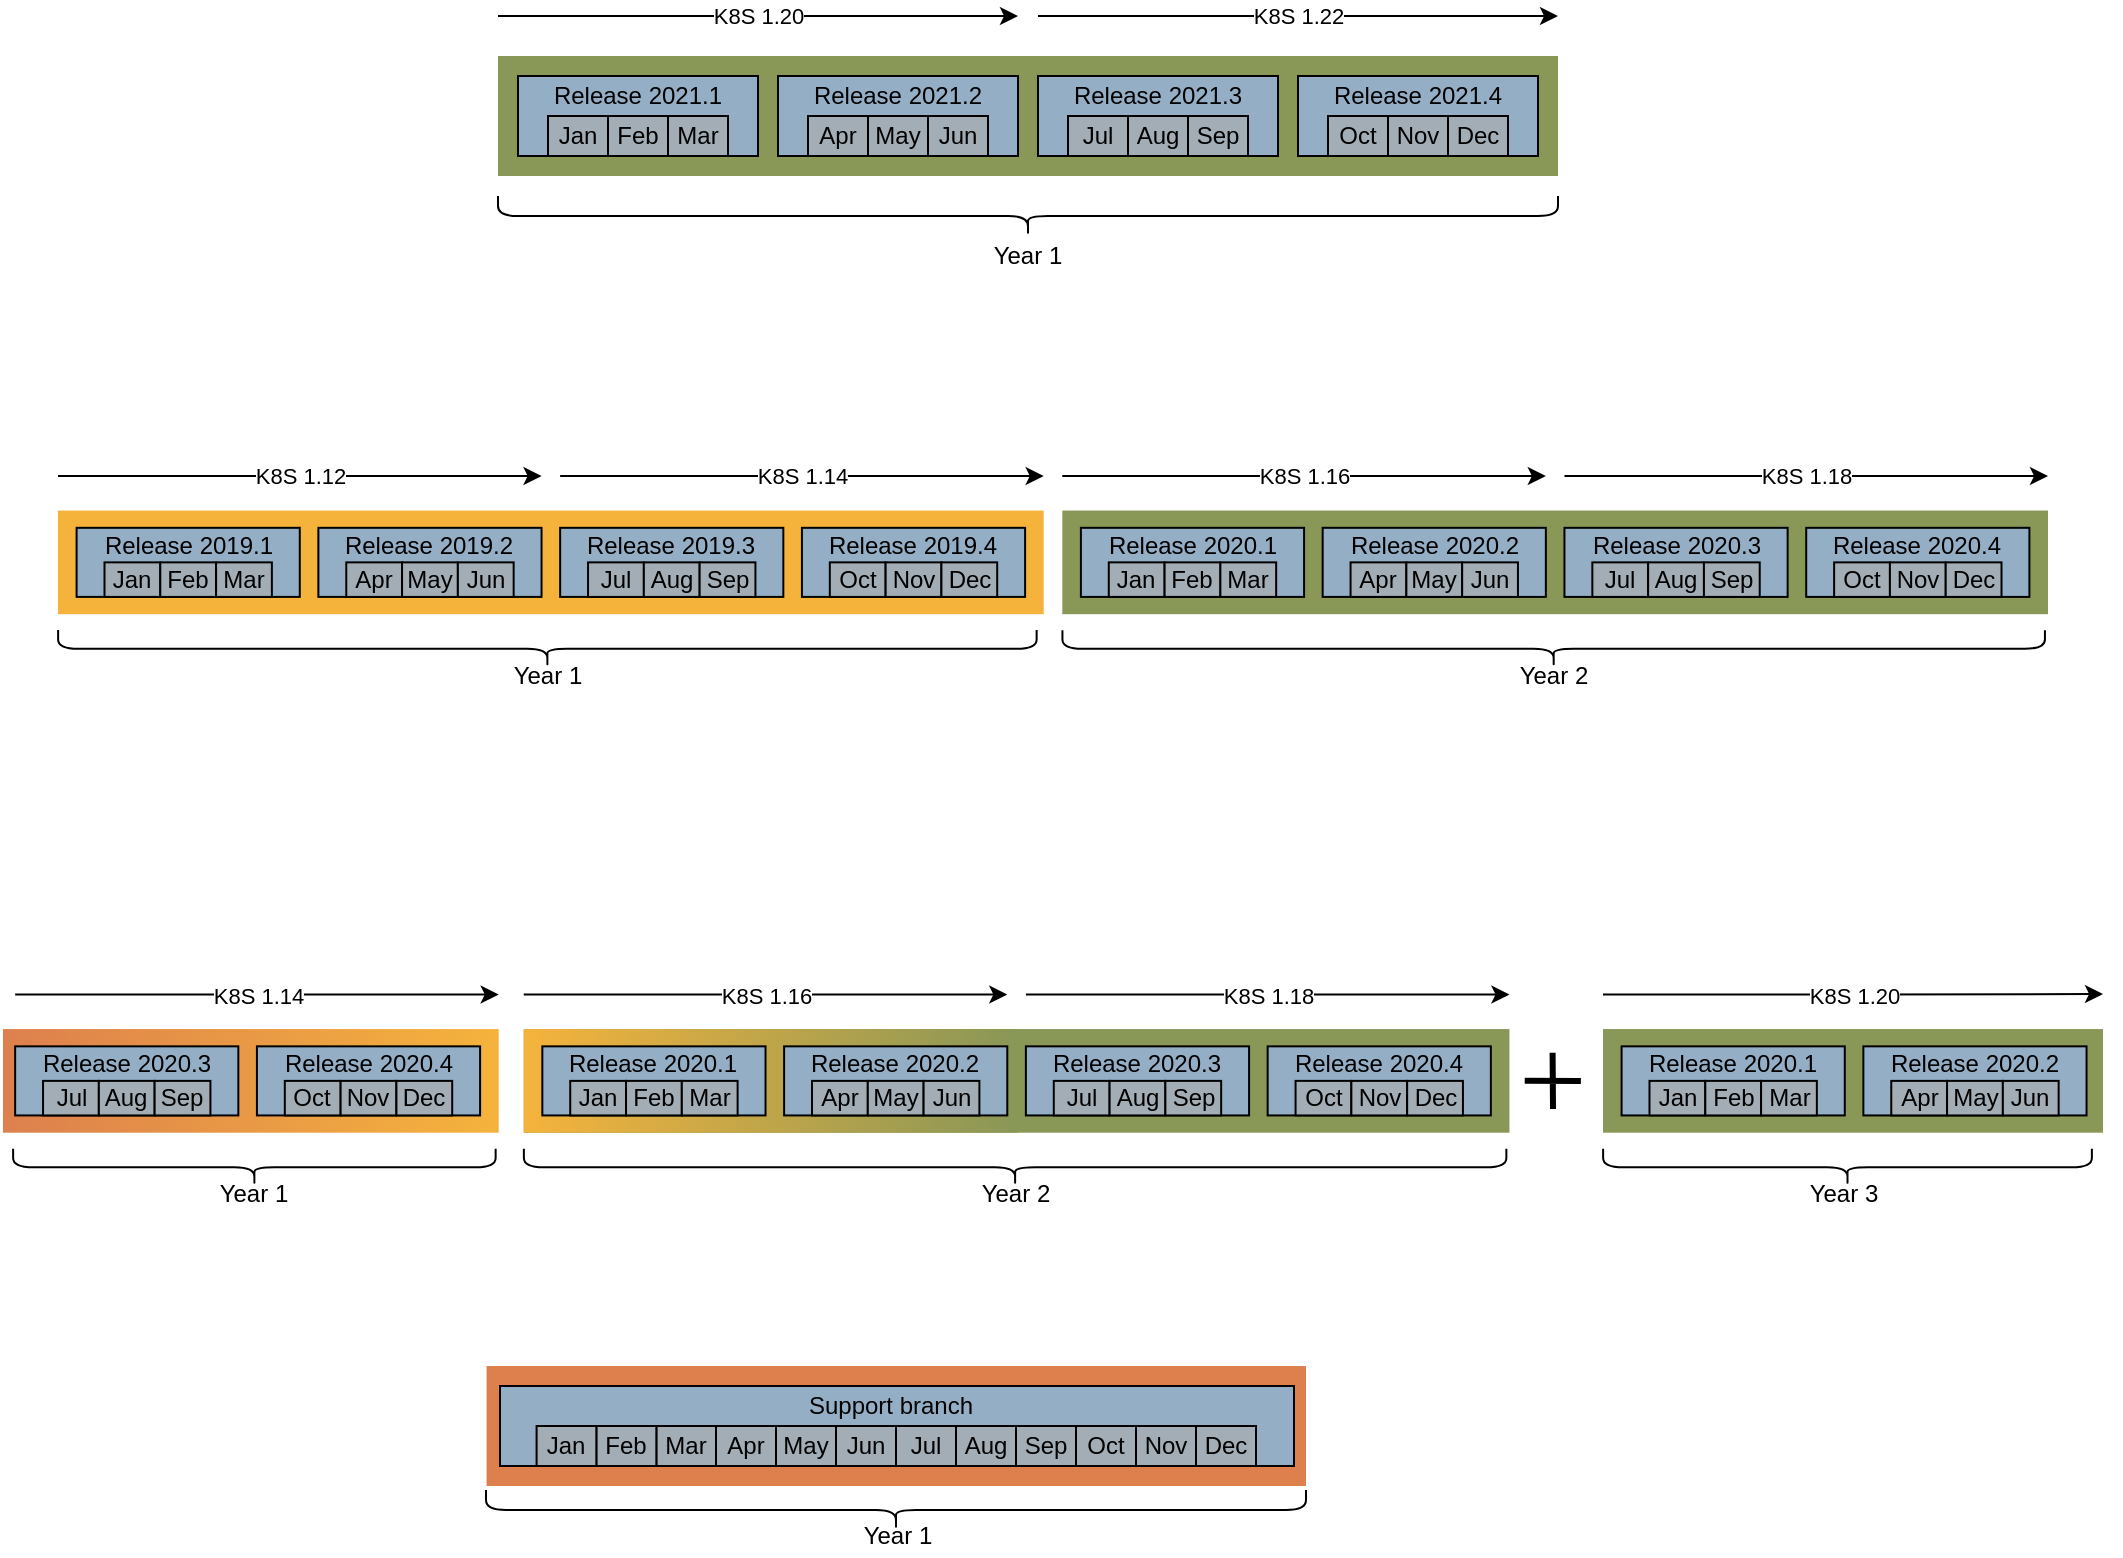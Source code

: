 <mxfile version="14.7.0" type="github">
  <diagram id="WQHdSDZib3gcWUiRdW0p" name="Page-1">
    <mxGraphModel dx="1381" dy="374" grid="0" gridSize="10" guides="0" tooltips="1" connect="0" arrows="0" fold="1" page="0" pageScale="1" pageWidth="850" pageHeight="1100" math="0" shadow="0">
      <root>
        <mxCell id="0" />
        <mxCell id="1" parent="0" />
        <mxCell id="mJUfbH7Lrrvv5M62oKp3-196" value="" style="rounded=0;whiteSpace=wrap;html=1;strokeColor=none;fillColor=#DD804E;" vertex="1" parent="1">
          <mxGeometry x="64.29" y="1005" width="409.71" height="60" as="geometry" />
        </mxCell>
        <mxCell id="mJUfbH7Lrrvv5M62oKp3-224" value="" style="rounded=0;whiteSpace=wrap;html=1;align=left;horizontal=0;fillColor=#94AFC5;" vertex="1" parent="1">
          <mxGeometry x="71" y="1015" width="397" height="40" as="geometry" />
        </mxCell>
        <mxCell id="mJUfbH7Lrrvv5M62oKp3-2" value="" style="rounded=0;whiteSpace=wrap;html=1;strokeColor=none;fillColor=#899757;" vertex="1" parent="1">
          <mxGeometry x="70" y="350" width="530" height="60" as="geometry" />
        </mxCell>
        <mxCell id="mJUfbH7Lrrvv5M62oKp3-1" value="" style="rounded=0;whiteSpace=wrap;html=1;align=left;horizontal=0;fillColor=#94AFC5;" vertex="1" parent="1">
          <mxGeometry x="80" y="360" width="120" height="40" as="geometry" />
        </mxCell>
        <mxCell id="mJUfbH7Lrrvv5M62oKp3-3" value="" style="rounded=0;whiteSpace=wrap;html=1;fillColor=#94AFC5;" vertex="1" parent="1">
          <mxGeometry x="210" y="360" width="120" height="40" as="geometry" />
        </mxCell>
        <mxCell id="mJUfbH7Lrrvv5M62oKp3-4" value="" style="rounded=0;whiteSpace=wrap;html=1;fillColor=#94AFC5;" vertex="1" parent="1">
          <mxGeometry x="340" y="360" width="120" height="40" as="geometry" />
        </mxCell>
        <mxCell id="mJUfbH7Lrrvv5M62oKp3-5" value="" style="rounded=0;whiteSpace=wrap;html=1;fillColor=#94AFC5;" vertex="1" parent="1">
          <mxGeometry x="470" y="360" width="120" height="40" as="geometry" />
        </mxCell>
        <mxCell id="mJUfbH7Lrrvv5M62oKp3-6" value="Jan&lt;span style=&quot;color: rgba(0 , 0 , 0 , 0) ; font-family: monospace ; font-size: 0px&quot;&gt;%3CmxGraphModel%3E%3Croot%3E%3CmxCell%20id%3D%220%22%2F%3E%3CmxCell%20id%3D%221%22%20parent%3D%220%22%2F%3E%3CmxCell%20id%3D%222%22%20value%3D%22%22%20style%3D%22rounded%3D0%3BwhiteSpace%3Dwrap%3Bhtml%3D1%3B%22%20vertex%3D%221%22%20parent%3D%221%22%3E%3CmxGeometry%20x%3D%22340%22%20y%3D%22360%22%20width%3D%22120%22%20height%3D%2240%22%20as%3D%22geometry%22%2F%3E%3C%2FmxCell%3E%3C%2Froot%3E%3C%2FmxGraphModel%3E&lt;/span&gt;" style="rounded=0;whiteSpace=wrap;html=1;fillColor=#A3ADB5;" vertex="1" parent="1">
          <mxGeometry x="95" y="380" width="30" height="20" as="geometry" />
        </mxCell>
        <mxCell id="mJUfbH7Lrrvv5M62oKp3-7" value="Feb" style="rounded=0;whiteSpace=wrap;html=1;fillColor=#A3ADB5;" vertex="1" parent="1">
          <mxGeometry x="125" y="380" width="30" height="20" as="geometry" />
        </mxCell>
        <mxCell id="mJUfbH7Lrrvv5M62oKp3-8" value="Mar" style="rounded=0;whiteSpace=wrap;html=1;fillColor=#A3ADB5;" vertex="1" parent="1">
          <mxGeometry x="155" y="380" width="30" height="20" as="geometry" />
        </mxCell>
        <mxCell id="mJUfbH7Lrrvv5M62oKp3-9" value="Apr" style="rounded=0;whiteSpace=wrap;html=1;fillColor=#A3ADB5;" vertex="1" parent="1">
          <mxGeometry x="225" y="380" width="30" height="20" as="geometry" />
        </mxCell>
        <mxCell id="mJUfbH7Lrrvv5M62oKp3-10" value="May" style="rounded=0;whiteSpace=wrap;html=1;fillColor=#A3ADB5;" vertex="1" parent="1">
          <mxGeometry x="255" y="380" width="30" height="20" as="geometry" />
        </mxCell>
        <mxCell id="mJUfbH7Lrrvv5M62oKp3-11" value="Jun" style="rounded=0;whiteSpace=wrap;html=1;fillColor=#A3ADB5;" vertex="1" parent="1">
          <mxGeometry x="285" y="380" width="30" height="20" as="geometry" />
        </mxCell>
        <mxCell id="mJUfbH7Lrrvv5M62oKp3-12" value="Jul" style="rounded=0;whiteSpace=wrap;html=1;fillColor=#A3ADB5;" vertex="1" parent="1">
          <mxGeometry x="355" y="380" width="30" height="20" as="geometry" />
        </mxCell>
        <mxCell id="mJUfbH7Lrrvv5M62oKp3-13" value="Aug" style="rounded=0;whiteSpace=wrap;html=1;fillColor=#A3ADB5;" vertex="1" parent="1">
          <mxGeometry x="385" y="380" width="30" height="20" as="geometry" />
        </mxCell>
        <mxCell id="mJUfbH7Lrrvv5M62oKp3-14" value="Sep" style="rounded=0;whiteSpace=wrap;html=1;fillColor=#A3ADB5;" vertex="1" parent="1">
          <mxGeometry x="415" y="380" width="30" height="20" as="geometry" />
        </mxCell>
        <mxCell id="mJUfbH7Lrrvv5M62oKp3-15" value="Oct" style="rounded=0;whiteSpace=wrap;html=1;fillColor=#A3ADB5;" vertex="1" parent="1">
          <mxGeometry x="485" y="380" width="30" height="20" as="geometry" />
        </mxCell>
        <mxCell id="mJUfbH7Lrrvv5M62oKp3-16" value="Nov" style="rounded=0;whiteSpace=wrap;html=1;fillColor=#A3ADB5;" vertex="1" parent="1">
          <mxGeometry x="515" y="380" width="30" height="20" as="geometry" />
        </mxCell>
        <mxCell id="mJUfbH7Lrrvv5M62oKp3-17" value="Dec" style="rounded=0;whiteSpace=wrap;html=1;fillColor=#A3ADB5;" vertex="1" parent="1">
          <mxGeometry x="545" y="380" width="30" height="20" as="geometry" />
        </mxCell>
        <mxCell id="mJUfbH7Lrrvv5M62oKp3-18" value="Release 2021.1" style="text;html=1;strokeColor=none;fillColor=none;align=center;verticalAlign=middle;whiteSpace=wrap;rounded=0;" vertex="1" parent="1">
          <mxGeometry x="90" y="360" width="100" height="20" as="geometry" />
        </mxCell>
        <mxCell id="mJUfbH7Lrrvv5M62oKp3-19" value="Release 2021.2" style="text;html=1;strokeColor=none;fillColor=none;align=center;verticalAlign=middle;whiteSpace=wrap;rounded=0;" vertex="1" parent="1">
          <mxGeometry x="220" y="360" width="100" height="20" as="geometry" />
        </mxCell>
        <mxCell id="mJUfbH7Lrrvv5M62oKp3-20" value="Release 2021.3" style="text;html=1;strokeColor=none;fillColor=none;align=center;verticalAlign=middle;whiteSpace=wrap;rounded=0;" vertex="1" parent="1">
          <mxGeometry x="350" y="360" width="100" height="20" as="geometry" />
        </mxCell>
        <mxCell id="mJUfbH7Lrrvv5M62oKp3-21" value="Release 2021.4" style="text;html=1;strokeColor=none;fillColor=none;align=center;verticalAlign=middle;whiteSpace=wrap;rounded=0;" vertex="1" parent="1">
          <mxGeometry x="480" y="360" width="100" height="20" as="geometry" />
        </mxCell>
        <mxCell id="mJUfbH7Lrrvv5M62oKp3-22" value="" style="endArrow=classic;html=1;" edge="1" parent="1">
          <mxGeometry relative="1" as="geometry">
            <mxPoint x="70" y="330" as="sourcePoint" />
            <mxPoint x="330" y="330" as="targetPoint" />
            <Array as="points">
              <mxPoint x="200" y="330" />
            </Array>
          </mxGeometry>
        </mxCell>
        <mxCell id="mJUfbH7Lrrvv5M62oKp3-23" value="K8S 1.20" style="edgeLabel;resizable=0;html=1;align=center;verticalAlign=middle;" connectable="0" vertex="1" parent="mJUfbH7Lrrvv5M62oKp3-22">
          <mxGeometry relative="1" as="geometry" />
        </mxCell>
        <mxCell id="mJUfbH7Lrrvv5M62oKp3-24" value="" style="endArrow=classic;html=1;" edge="1" parent="1">
          <mxGeometry relative="1" as="geometry">
            <mxPoint x="340" y="330" as="sourcePoint" />
            <mxPoint x="600" y="330" as="targetPoint" />
          </mxGeometry>
        </mxCell>
        <mxCell id="mJUfbH7Lrrvv5M62oKp3-25" value="K8S 1.22" style="edgeLabel;resizable=0;html=1;align=center;verticalAlign=middle;" connectable="0" vertex="1" parent="mJUfbH7Lrrvv5M62oKp3-24">
          <mxGeometry relative="1" as="geometry" />
        </mxCell>
        <mxCell id="mJUfbH7Lrrvv5M62oKp3-27" value="" style="shape=curlyBracket;whiteSpace=wrap;html=1;rounded=1;rotation=-90;" vertex="1" parent="1">
          <mxGeometry x="325" y="165" width="20" height="530" as="geometry" />
        </mxCell>
        <mxCell id="mJUfbH7Lrrvv5M62oKp3-28" value="Year 1" style="text;html=1;strokeColor=none;fillColor=none;align=center;verticalAlign=middle;whiteSpace=wrap;rounded=0;" vertex="1" parent="1">
          <mxGeometry x="315" y="440" width="40" height="20" as="geometry" />
        </mxCell>
        <mxCell id="mJUfbH7Lrrvv5M62oKp3-138" value="" style="rounded=0;whiteSpace=wrap;html=1;fillColor=#899757;strokeColor=none;" vertex="1" parent="1">
          <mxGeometry x="622.5" y="836.53" width="250" height="51.82" as="geometry" />
        </mxCell>
        <mxCell id="mJUfbH7Lrrvv5M62oKp3-139" value="" style="rounded=0;whiteSpace=wrap;html=1;align=left;horizontal=0;fillColor=#94AFC5;" vertex="1" parent="1">
          <mxGeometry x="631.799" y="845.169" width="111.589" height="34.545" as="geometry" />
        </mxCell>
        <mxCell id="mJUfbH7Lrrvv5M62oKp3-140" value="" style="rounded=0;whiteSpace=wrap;html=1;fillColor=#94AFC5;" vertex="1" parent="1">
          <mxGeometry x="752.686" y="845.169" width="111.589" height="34.545" as="geometry" />
        </mxCell>
        <mxCell id="mJUfbH7Lrrvv5M62oKp3-143" value="Jan&lt;span style=&quot;color: rgba(0 , 0 , 0 , 0) ; font-family: monospace ; font-size: 0px&quot;&gt;%3CmxGraphModel%3E%3Croot%3E%3CmxCell%20id%3D%220%22%2F%3E%3CmxCell%20id%3D%221%22%20parent%3D%220%22%2F%3E%3CmxCell%20id%3D%222%22%20value%3D%22%22%20style%3D%22rounded%3D0%3BwhiteSpace%3Dwrap%3Bhtml%3D1%3B%22%20vertex%3D%221%22%20parent%3D%221%22%3E%3CmxGeometry%20x%3D%22340%22%20y%3D%22360%22%20width%3D%22120%22%20height%3D%2240%22%20as%3D%22geometry%22%2F%3E%3C%2FmxCell%3E%3C%2Froot%3E%3C%2FmxGraphModel%3E&lt;/span&gt;" style="rounded=0;whiteSpace=wrap;html=1;fillColor=#A3ADB5;" vertex="1" parent="1">
          <mxGeometry x="645.747" y="862.442" width="27.897" height="17.273" as="geometry" />
        </mxCell>
        <mxCell id="mJUfbH7Lrrvv5M62oKp3-144" value="Feb" style="rounded=0;whiteSpace=wrap;html=1;fillColor=#A3ADB5;" vertex="1" parent="1">
          <mxGeometry x="673.644" y="862.442" width="27.897" height="17.273" as="geometry" />
        </mxCell>
        <mxCell id="mJUfbH7Lrrvv5M62oKp3-145" value="Mar" style="rounded=0;whiteSpace=wrap;html=1;fillColor=#A3ADB5;" vertex="1" parent="1">
          <mxGeometry x="701.542" y="862.442" width="27.897" height="17.273" as="geometry" />
        </mxCell>
        <mxCell id="mJUfbH7Lrrvv5M62oKp3-146" value="Apr" style="rounded=0;whiteSpace=wrap;html=1;fillColor=#A3ADB5;" vertex="1" parent="1">
          <mxGeometry x="766.635" y="862.442" width="27.897" height="17.273" as="geometry" />
        </mxCell>
        <mxCell id="mJUfbH7Lrrvv5M62oKp3-147" value="May" style="rounded=0;whiteSpace=wrap;html=1;fillColor=#A3ADB5;" vertex="1" parent="1">
          <mxGeometry x="794.532" y="862.442" width="27.897" height="17.273" as="geometry" />
        </mxCell>
        <mxCell id="mJUfbH7Lrrvv5M62oKp3-148" value="Jun" style="rounded=0;whiteSpace=wrap;html=1;fillColor=#A3ADB5;" vertex="1" parent="1">
          <mxGeometry x="822.429" y="862.442" width="27.897" height="17.273" as="geometry" />
        </mxCell>
        <mxCell id="mJUfbH7Lrrvv5M62oKp3-155" value="Release 2020.1" style="text;html=1;strokeColor=none;fillColor=none;align=center;verticalAlign=middle;whiteSpace=wrap;rounded=0;" vertex="1" parent="1">
          <mxGeometry x="641.098" y="845.169" width="92.991" height="17.273" as="geometry" />
        </mxCell>
        <mxCell id="mJUfbH7Lrrvv5M62oKp3-156" value="Release 2020.2" style="text;html=1;strokeColor=none;fillColor=none;align=center;verticalAlign=middle;whiteSpace=wrap;rounded=0;" vertex="1" parent="1">
          <mxGeometry x="761.986" y="845.169" width="92.991" height="17.273" as="geometry" />
        </mxCell>
        <mxCell id="mJUfbH7Lrrvv5M62oKp3-159" value="" style="endArrow=classic;html=1;" edge="1" parent="1">
          <mxGeometry relative="1" as="geometry">
            <mxPoint x="622.5" y="819.26" as="sourcePoint" />
            <mxPoint x="872.5" y="819" as="targetPoint" />
            <Array as="points">
              <mxPoint x="743.387" y="819.26" />
            </Array>
          </mxGeometry>
        </mxCell>
        <mxCell id="mJUfbH7Lrrvv5M62oKp3-160" value="K8S 1.20" style="edgeLabel;resizable=0;html=1;align=center;verticalAlign=middle;" connectable="0" vertex="1" parent="mJUfbH7Lrrvv5M62oKp3-159">
          <mxGeometry relative="1" as="geometry" />
        </mxCell>
        <mxCell id="mJUfbH7Lrrvv5M62oKp3-163" value="" style="shape=curlyBracket;whiteSpace=wrap;html=1;rounded=1;rotation=-90;" vertex="1" parent="1">
          <mxGeometry x="735.45" y="783.43" width="18.6" height="244.38" as="geometry" />
        </mxCell>
        <mxCell id="mJUfbH7Lrrvv5M62oKp3-195" value="" style="shape=umlDestroy;whiteSpace=wrap;html=1;strokeWidth=3;rounded=0;shadow=0;glass=0;sketch=0;fillColor=#DD804E;gradientColor=#F5B33C;rotation=45;" vertex="1" parent="1">
          <mxGeometry x="587.4" y="852.59" width="20" height="19.71" as="geometry" />
        </mxCell>
        <mxCell id="mJUfbH7Lrrvv5M62oKp3-111" value="" style="rounded=0;whiteSpace=wrap;html=1;fillColor=#899757;strokeColor=none;" vertex="1" parent="1">
          <mxGeometry x="82.87" y="836.533" width="492.85" height="51.818" as="geometry" />
        </mxCell>
        <mxCell id="mJUfbH7Lrrvv5M62oKp3-193" value="" style="rounded=0;whiteSpace=wrap;html=1;gradientDirection=west;glass=0;shadow=0;sketch=0;imageAspect=1;gradientColor=#F5B33C;fillColor=#899757;strokeColor=none;" vertex="1" parent="1">
          <mxGeometry x="82.87" y="836.53" width="247" height="51.818" as="geometry" />
        </mxCell>
        <mxCell id="mJUfbH7Lrrvv5M62oKp3-56" value="" style="rounded=0;whiteSpace=wrap;html=1;fillColor=#F5B33C;strokeColor=none;" vertex="1" parent="1">
          <mxGeometry x="-150" y="577.273" width="492.85" height="51.818" as="geometry" />
        </mxCell>
        <mxCell id="mJUfbH7Lrrvv5M62oKp3-57" value="" style="rounded=0;whiteSpace=wrap;html=1;align=left;horizontal=0;fillColor=#94AFC5;" vertex="1" parent="1">
          <mxGeometry x="-140.701" y="585.909" width="111.589" height="34.545" as="geometry" />
        </mxCell>
        <mxCell id="mJUfbH7Lrrvv5M62oKp3-58" value="" style="rounded=0;whiteSpace=wrap;html=1;fillColor=#94AFC5;" vertex="1" parent="1">
          <mxGeometry x="-19.813" y="585.909" width="111.589" height="34.545" as="geometry" />
        </mxCell>
        <mxCell id="mJUfbH7Lrrvv5M62oKp3-59" value="" style="rounded=0;whiteSpace=wrap;html=1;fillColor=#94AFC5;" vertex="1" parent="1">
          <mxGeometry x="101.075" y="585.909" width="111.589" height="34.545" as="geometry" />
        </mxCell>
        <mxCell id="mJUfbH7Lrrvv5M62oKp3-60" value="" style="rounded=0;whiteSpace=wrap;html=1;fillColor=#94AFC5;" vertex="1" parent="1">
          <mxGeometry x="221.963" y="585.909" width="111.589" height="34.545" as="geometry" />
        </mxCell>
        <mxCell id="mJUfbH7Lrrvv5M62oKp3-61" value="Jan&lt;span style=&quot;color: rgba(0 , 0 , 0 , 0) ; font-family: monospace ; font-size: 0px&quot;&gt;%3CmxGraphModel%3E%3Croot%3E%3CmxCell%20id%3D%220%22%2F%3E%3CmxCell%20id%3D%221%22%20parent%3D%220%22%2F%3E%3CmxCell%20id%3D%222%22%20value%3D%22%22%20style%3D%22rounded%3D0%3BwhiteSpace%3Dwrap%3Bhtml%3D1%3B%22%20vertex%3D%221%22%20parent%3D%221%22%3E%3CmxGeometry%20x%3D%22340%22%20y%3D%22360%22%20width%3D%22120%22%20height%3D%2240%22%20as%3D%22geometry%22%2F%3E%3C%2FmxCell%3E%3C%2Froot%3E%3C%2FmxGraphModel%3E&lt;/span&gt;" style="rounded=0;whiteSpace=wrap;html=1;fillColor=#A3ADB5;" vertex="1" parent="1">
          <mxGeometry x="-126.752" y="603.182" width="27.897" height="17.273" as="geometry" />
        </mxCell>
        <mxCell id="mJUfbH7Lrrvv5M62oKp3-62" value="Feb" style="rounded=0;whiteSpace=wrap;html=1;fillColor=#A3ADB5;" vertex="1" parent="1">
          <mxGeometry x="-98.855" y="603.182" width="27.897" height="17.273" as="geometry" />
        </mxCell>
        <mxCell id="mJUfbH7Lrrvv5M62oKp3-63" value="Mar" style="rounded=0;whiteSpace=wrap;html=1;fillColor=#A3ADB5;" vertex="1" parent="1">
          <mxGeometry x="-70.958" y="603.182" width="27.897" height="17.273" as="geometry" />
        </mxCell>
        <mxCell id="mJUfbH7Lrrvv5M62oKp3-64" value="Apr" style="rounded=0;whiteSpace=wrap;html=1;fillColor=#A3ADB5;" vertex="1" parent="1">
          <mxGeometry x="-5.864" y="603.182" width="27.897" height="17.273" as="geometry" />
        </mxCell>
        <mxCell id="mJUfbH7Lrrvv5M62oKp3-65" value="May" style="rounded=0;whiteSpace=wrap;html=1;fillColor=#A3ADB5;" vertex="1" parent="1">
          <mxGeometry x="22.033" y="603.182" width="27.897" height="17.273" as="geometry" />
        </mxCell>
        <mxCell id="mJUfbH7Lrrvv5M62oKp3-66" value="Jun" style="rounded=0;whiteSpace=wrap;html=1;fillColor=#A3ADB5;" vertex="1" parent="1">
          <mxGeometry x="49.93" y="603.182" width="27.897" height="17.273" as="geometry" />
        </mxCell>
        <mxCell id="mJUfbH7Lrrvv5M62oKp3-67" value="Jul" style="rounded=0;whiteSpace=wrap;html=1;fillColor=#A3ADB5;" vertex="1" parent="1">
          <mxGeometry x="115.023" y="603.182" width="27.897" height="17.273" as="geometry" />
        </mxCell>
        <mxCell id="mJUfbH7Lrrvv5M62oKp3-68" value="Aug" style="rounded=0;whiteSpace=wrap;html=1;fillColor=#A3ADB5;" vertex="1" parent="1">
          <mxGeometry x="142.921" y="603.182" width="27.897" height="17.273" as="geometry" />
        </mxCell>
        <mxCell id="mJUfbH7Lrrvv5M62oKp3-69" value="Sep" style="rounded=0;whiteSpace=wrap;html=1;fillColor=#A3ADB5;" vertex="1" parent="1">
          <mxGeometry x="170.818" y="603.182" width="27.897" height="17.273" as="geometry" />
        </mxCell>
        <mxCell id="mJUfbH7Lrrvv5M62oKp3-70" value="Oct" style="rounded=0;whiteSpace=wrap;html=1;fillColor=#A3ADB5;" vertex="1" parent="1">
          <mxGeometry x="235.911" y="603.182" width="27.897" height="17.273" as="geometry" />
        </mxCell>
        <mxCell id="mJUfbH7Lrrvv5M62oKp3-71" value="Nov" style="rounded=0;whiteSpace=wrap;html=1;fillColor=#A3ADB5;" vertex="1" parent="1">
          <mxGeometry x="263.808" y="603.182" width="27.897" height="17.273" as="geometry" />
        </mxCell>
        <mxCell id="mJUfbH7Lrrvv5M62oKp3-72" value="Dec" style="rounded=0;whiteSpace=wrap;html=1;fillColor=#A3ADB5;" vertex="1" parent="1">
          <mxGeometry x="291.706" y="603.182" width="27.897" height="17.273" as="geometry" />
        </mxCell>
        <mxCell id="mJUfbH7Lrrvv5M62oKp3-73" value="Release 2019.1" style="text;html=1;strokeColor=none;fillColor=none;align=center;verticalAlign=middle;whiteSpace=wrap;rounded=0;" vertex="1" parent="1">
          <mxGeometry x="-131.402" y="585.909" width="92.991" height="17.273" as="geometry" />
        </mxCell>
        <mxCell id="mJUfbH7Lrrvv5M62oKp3-74" value="Release 2019.2" style="text;html=1;strokeColor=none;fillColor=none;align=center;verticalAlign=middle;whiteSpace=wrap;rounded=0;" vertex="1" parent="1">
          <mxGeometry x="-10.514" y="585.909" width="92.991" height="17.273" as="geometry" />
        </mxCell>
        <mxCell id="mJUfbH7Lrrvv5M62oKp3-75" value="Release 2019.3" style="text;html=1;strokeColor=none;fillColor=none;align=center;verticalAlign=middle;whiteSpace=wrap;rounded=0;" vertex="1" parent="1">
          <mxGeometry x="110.374" y="585.909" width="92.991" height="17.273" as="geometry" />
        </mxCell>
        <mxCell id="mJUfbH7Lrrvv5M62oKp3-76" value="Release 2019.4" style="text;html=1;strokeColor=none;fillColor=none;align=center;verticalAlign=middle;whiteSpace=wrap;rounded=0;" vertex="1" parent="1">
          <mxGeometry x="231.262" y="585.909" width="92.991" height="17.273" as="geometry" />
        </mxCell>
        <mxCell id="mJUfbH7Lrrvv5M62oKp3-77" value="" style="endArrow=classic;html=1;" edge="1" parent="1">
          <mxGeometry x="-150" y="560" as="geometry">
            <mxPoint x="-150" y="560" as="sourcePoint" />
            <mxPoint x="91.776" y="560" as="targetPoint" />
            <Array as="points">
              <mxPoint x="-29.112" y="560" />
            </Array>
          </mxGeometry>
        </mxCell>
        <mxCell id="mJUfbH7Lrrvv5M62oKp3-78" value="K8S 1.12" style="edgeLabel;resizable=0;html=1;align=center;verticalAlign=middle;" connectable="0" vertex="1" parent="mJUfbH7Lrrvv5M62oKp3-77">
          <mxGeometry relative="1" as="geometry" />
        </mxCell>
        <mxCell id="mJUfbH7Lrrvv5M62oKp3-79" value="" style="endArrow=classic;html=1;" edge="1" parent="1">
          <mxGeometry x="-150" y="560" as="geometry">
            <mxPoint x="101.075" y="560" as="sourcePoint" />
            <mxPoint x="342.85" y="560" as="targetPoint" />
          </mxGeometry>
        </mxCell>
        <mxCell id="mJUfbH7Lrrvv5M62oKp3-80" value="K8S 1.14" style="edgeLabel;resizable=0;html=1;align=center;verticalAlign=middle;" connectable="0" vertex="1" parent="mJUfbH7Lrrvv5M62oKp3-79">
          <mxGeometry relative="1" as="geometry" />
        </mxCell>
        <mxCell id="mJUfbH7Lrrvv5M62oKp3-81" value="" style="shape=curlyBracket;whiteSpace=wrap;html=1;rounded=1;rotation=-90;" vertex="1" parent="1">
          <mxGeometry x="85.39" y="401.73" width="18.6" height="489.26" as="geometry" />
        </mxCell>
        <mxCell id="mJUfbH7Lrrvv5M62oKp3-82" value="" style="rounded=0;whiteSpace=wrap;html=1;fillColor=#899757;strokeColor=none;" vertex="1" parent="1">
          <mxGeometry x="352.15" y="577.273" width="492.85" height="51.818" as="geometry" />
        </mxCell>
        <mxCell id="mJUfbH7Lrrvv5M62oKp3-83" value="" style="rounded=0;whiteSpace=wrap;html=1;align=left;horizontal=0;fillColor=#94AFC5;" vertex="1" parent="1">
          <mxGeometry x="361.449" y="585.909" width="111.589" height="34.545" as="geometry" />
        </mxCell>
        <mxCell id="mJUfbH7Lrrvv5M62oKp3-84" value="" style="rounded=0;whiteSpace=wrap;html=1;fillColor=#94AFC5;" vertex="1" parent="1">
          <mxGeometry x="482.336" y="585.909" width="111.589" height="34.545" as="geometry" />
        </mxCell>
        <mxCell id="mJUfbH7Lrrvv5M62oKp3-85" value="" style="rounded=0;whiteSpace=wrap;html=1;fillColor=#94AFC5;" vertex="1" parent="1">
          <mxGeometry x="603.224" y="585.909" width="111.589" height="34.545" as="geometry" />
        </mxCell>
        <mxCell id="mJUfbH7Lrrvv5M62oKp3-86" value="" style="rounded=0;whiteSpace=wrap;html=1;fillColor=#94AFC5;" vertex="1" parent="1">
          <mxGeometry x="724.112" y="585.909" width="111.589" height="34.545" as="geometry" />
        </mxCell>
        <mxCell id="mJUfbH7Lrrvv5M62oKp3-87" value="Jan&lt;span style=&quot;color: rgba(0 , 0 , 0 , 0) ; font-family: monospace ; font-size: 0px&quot;&gt;%3CmxGraphModel%3E%3Croot%3E%3CmxCell%20id%3D%220%22%2F%3E%3CmxCell%20id%3D%221%22%20parent%3D%220%22%2F%3E%3CmxCell%20id%3D%222%22%20value%3D%22%22%20style%3D%22rounded%3D0%3BwhiteSpace%3Dwrap%3Bhtml%3D1%3B%22%20vertex%3D%221%22%20parent%3D%221%22%3E%3CmxGeometry%20x%3D%22340%22%20y%3D%22360%22%20width%3D%22120%22%20height%3D%2240%22%20as%3D%22geometry%22%2F%3E%3C%2FmxCell%3E%3C%2Froot%3E%3C%2FmxGraphModel%3E&lt;/span&gt;" style="rounded=0;whiteSpace=wrap;html=1;fillColor=#A3ADB5;" vertex="1" parent="1">
          <mxGeometry x="375.397" y="603.182" width="27.897" height="17.273" as="geometry" />
        </mxCell>
        <mxCell id="mJUfbH7Lrrvv5M62oKp3-88" value="Feb" style="rounded=0;whiteSpace=wrap;html=1;fillColor=#A3ADB5;" vertex="1" parent="1">
          <mxGeometry x="403.294" y="603.182" width="27.897" height="17.273" as="geometry" />
        </mxCell>
        <mxCell id="mJUfbH7Lrrvv5M62oKp3-89" value="Mar" style="rounded=0;whiteSpace=wrap;html=1;fillColor=#A3ADB5;" vertex="1" parent="1">
          <mxGeometry x="431.192" y="603.182" width="27.897" height="17.273" as="geometry" />
        </mxCell>
        <mxCell id="mJUfbH7Lrrvv5M62oKp3-90" value="Apr" style="rounded=0;whiteSpace=wrap;html=1;fillColor=#A3ADB5;" vertex="1" parent="1">
          <mxGeometry x="496.285" y="603.182" width="27.897" height="17.273" as="geometry" />
        </mxCell>
        <mxCell id="mJUfbH7Lrrvv5M62oKp3-91" value="May" style="rounded=0;whiteSpace=wrap;html=1;fillColor=#A3ADB5;" vertex="1" parent="1">
          <mxGeometry x="524.182" y="603.182" width="27.897" height="17.273" as="geometry" />
        </mxCell>
        <mxCell id="mJUfbH7Lrrvv5M62oKp3-92" value="Jun" style="rounded=0;whiteSpace=wrap;html=1;fillColor=#A3ADB5;" vertex="1" parent="1">
          <mxGeometry x="552.079" y="603.182" width="27.897" height="17.273" as="geometry" />
        </mxCell>
        <mxCell id="mJUfbH7Lrrvv5M62oKp3-93" value="Jul" style="rounded=0;whiteSpace=wrap;html=1;fillColor=#A3ADB5;" vertex="1" parent="1">
          <mxGeometry x="617.173" y="603.182" width="27.897" height="17.273" as="geometry" />
        </mxCell>
        <mxCell id="mJUfbH7Lrrvv5M62oKp3-94" value="Aug" style="rounded=0;whiteSpace=wrap;html=1;fillColor=#A3ADB5;" vertex="1" parent="1">
          <mxGeometry x="645.07" y="603.182" width="27.897" height="17.273" as="geometry" />
        </mxCell>
        <mxCell id="mJUfbH7Lrrvv5M62oKp3-95" value="Sep" style="rounded=0;whiteSpace=wrap;html=1;fillColor=#A3ADB5;" vertex="1" parent="1">
          <mxGeometry x="672.967" y="603.182" width="27.897" height="17.273" as="geometry" />
        </mxCell>
        <mxCell id="mJUfbH7Lrrvv5M62oKp3-96" value="Oct" style="rounded=0;whiteSpace=wrap;html=1;fillColor=#A3ADB5;" vertex="1" parent="1">
          <mxGeometry x="738.061" y="603.182" width="27.897" height="17.273" as="geometry" />
        </mxCell>
        <mxCell id="mJUfbH7Lrrvv5M62oKp3-97" value="Nov" style="rounded=0;whiteSpace=wrap;html=1;fillColor=#A3ADB5;" vertex="1" parent="1">
          <mxGeometry x="765.958" y="603.182" width="27.897" height="17.273" as="geometry" />
        </mxCell>
        <mxCell id="mJUfbH7Lrrvv5M62oKp3-98" value="Dec" style="rounded=0;whiteSpace=wrap;html=1;fillColor=#A3ADB5;" vertex="1" parent="1">
          <mxGeometry x="793.855" y="603.182" width="27.897" height="17.273" as="geometry" />
        </mxCell>
        <mxCell id="mJUfbH7Lrrvv5M62oKp3-99" value="Release 2020.1" style="text;html=1;strokeColor=none;fillColor=none;align=center;verticalAlign=middle;whiteSpace=wrap;rounded=0;" vertex="1" parent="1">
          <mxGeometry x="370.748" y="585.909" width="92.991" height="17.273" as="geometry" />
        </mxCell>
        <mxCell id="mJUfbH7Lrrvv5M62oKp3-100" value="Release 2020.2" style="text;html=1;strokeColor=none;fillColor=none;align=center;verticalAlign=middle;whiteSpace=wrap;rounded=0;" vertex="1" parent="1">
          <mxGeometry x="491.636" y="585.909" width="92.991" height="17.273" as="geometry" />
        </mxCell>
        <mxCell id="mJUfbH7Lrrvv5M62oKp3-101" value="Release 2020.3" style="text;html=1;strokeColor=none;fillColor=none;align=center;verticalAlign=middle;whiteSpace=wrap;rounded=0;" vertex="1" parent="1">
          <mxGeometry x="612.523" y="585.909" width="92.991" height="17.273" as="geometry" />
        </mxCell>
        <mxCell id="mJUfbH7Lrrvv5M62oKp3-102" value="Release 2020.4" style="text;html=1;strokeColor=none;fillColor=none;align=center;verticalAlign=middle;whiteSpace=wrap;rounded=0;" vertex="1" parent="1">
          <mxGeometry x="733.411" y="585.909" width="92.991" height="17.273" as="geometry" />
        </mxCell>
        <mxCell id="mJUfbH7Lrrvv5M62oKp3-103" value="" style="endArrow=classic;html=1;" edge="1" parent="1">
          <mxGeometry x="-150" y="560" as="geometry">
            <mxPoint x="352.15" y="560" as="sourcePoint" />
            <mxPoint x="593.925" y="560" as="targetPoint" />
            <Array as="points">
              <mxPoint x="473.037" y="560" />
            </Array>
          </mxGeometry>
        </mxCell>
        <mxCell id="mJUfbH7Lrrvv5M62oKp3-104" value="K8S 1.16" style="edgeLabel;resizable=0;html=1;align=center;verticalAlign=middle;" connectable="0" vertex="1" parent="mJUfbH7Lrrvv5M62oKp3-103">
          <mxGeometry relative="1" as="geometry" />
        </mxCell>
        <mxCell id="mJUfbH7Lrrvv5M62oKp3-105" value="" style="endArrow=classic;html=1;" edge="1" parent="1">
          <mxGeometry x="-150" y="560" as="geometry">
            <mxPoint x="603.224" y="560" as="sourcePoint" />
            <mxPoint x="845" y="560" as="targetPoint" />
          </mxGeometry>
        </mxCell>
        <mxCell id="mJUfbH7Lrrvv5M62oKp3-106" value="K8S 1.18" style="edgeLabel;resizable=0;html=1;align=center;verticalAlign=middle;" connectable="0" vertex="1" parent="mJUfbH7Lrrvv5M62oKp3-105">
          <mxGeometry relative="1" as="geometry" />
        </mxCell>
        <mxCell id="mJUfbH7Lrrvv5M62oKp3-107" value="" style="shape=curlyBracket;whiteSpace=wrap;html=1;rounded=1;rotation=-90;" vertex="1" parent="1">
          <mxGeometry x="588.54" y="400.74" width="18.6" height="491.25" as="geometry" />
        </mxCell>
        <mxCell id="mJUfbH7Lrrvv5M62oKp3-110" value="Year 2" style="text;html=1;strokeColor=none;fillColor=none;align=center;verticalAlign=middle;whiteSpace=wrap;rounded=0;" vertex="1" parent="1">
          <mxGeometry x="577.84" y="650" width="40" height="20" as="geometry" />
        </mxCell>
        <mxCell id="mJUfbH7Lrrvv5M62oKp3-109" value="Year 1" style="text;html=1;strokeColor=none;fillColor=none;align=center;verticalAlign=middle;whiteSpace=wrap;rounded=0;" vertex="1" parent="1">
          <mxGeometry x="75.02" y="650" width="40" height="20" as="geometry" />
        </mxCell>
        <mxCell id="mJUfbH7Lrrvv5M62oKp3-112" value="" style="rounded=0;whiteSpace=wrap;html=1;align=left;horizontal=0;fillColor=#94AFC5;" vertex="1" parent="1">
          <mxGeometry x="92.169" y="845.169" width="111.589" height="34.545" as="geometry" />
        </mxCell>
        <mxCell id="mJUfbH7Lrrvv5M62oKp3-113" value="" style="rounded=0;whiteSpace=wrap;html=1;fillColor=#94AFC5;" vertex="1" parent="1">
          <mxGeometry x="213.056" y="845.169" width="111.589" height="34.545" as="geometry" />
        </mxCell>
        <mxCell id="mJUfbH7Lrrvv5M62oKp3-114" value="" style="rounded=0;whiteSpace=wrap;html=1;fillColor=#94AFC5;" vertex="1" parent="1">
          <mxGeometry x="333.944" y="845.169" width="111.589" height="34.545" as="geometry" />
        </mxCell>
        <mxCell id="mJUfbH7Lrrvv5M62oKp3-115" value="" style="rounded=0;whiteSpace=wrap;html=1;fillColor=#94AFC5;" vertex="1" parent="1">
          <mxGeometry x="454.832" y="845.169" width="111.589" height="34.545" as="geometry" />
        </mxCell>
        <mxCell id="mJUfbH7Lrrvv5M62oKp3-116" value="Jan&lt;span style=&quot;color: rgba(0 , 0 , 0 , 0) ; font-family: monospace ; font-size: 0px&quot;&gt;%3CmxGraphModel%3E%3Croot%3E%3CmxCell%20id%3D%220%22%2F%3E%3CmxCell%20id%3D%221%22%20parent%3D%220%22%2F%3E%3CmxCell%20id%3D%222%22%20value%3D%22%22%20style%3D%22rounded%3D0%3BwhiteSpace%3Dwrap%3Bhtml%3D1%3B%22%20vertex%3D%221%22%20parent%3D%221%22%3E%3CmxGeometry%20x%3D%22340%22%20y%3D%22360%22%20width%3D%22120%22%20height%3D%2240%22%20as%3D%22geometry%22%2F%3E%3C%2FmxCell%3E%3C%2Froot%3E%3C%2FmxGraphModel%3E&lt;/span&gt;" style="rounded=0;whiteSpace=wrap;html=1;fillColor=#A3ADB5;" vertex="1" parent="1">
          <mxGeometry x="106.117" y="862.442" width="27.897" height="17.273" as="geometry" />
        </mxCell>
        <mxCell id="mJUfbH7Lrrvv5M62oKp3-117" value="Feb" style="rounded=0;whiteSpace=wrap;html=1;fillColor=#A3ADB5;" vertex="1" parent="1">
          <mxGeometry x="134.014" y="862.442" width="27.897" height="17.273" as="geometry" />
        </mxCell>
        <mxCell id="mJUfbH7Lrrvv5M62oKp3-118" value="Mar" style="rounded=0;whiteSpace=wrap;html=1;fillColor=#A3ADB5;" vertex="1" parent="1">
          <mxGeometry x="161.912" y="862.442" width="27.897" height="17.273" as="geometry" />
        </mxCell>
        <mxCell id="mJUfbH7Lrrvv5M62oKp3-119" value="Apr" style="rounded=0;whiteSpace=wrap;html=1;fillColor=#A3ADB5;" vertex="1" parent="1">
          <mxGeometry x="227.005" y="862.442" width="27.897" height="17.273" as="geometry" />
        </mxCell>
        <mxCell id="mJUfbH7Lrrvv5M62oKp3-120" value="May" style="rounded=0;whiteSpace=wrap;html=1;fillColor=#A3ADB5;" vertex="1" parent="1">
          <mxGeometry x="254.902" y="862.442" width="27.897" height="17.273" as="geometry" />
        </mxCell>
        <mxCell id="mJUfbH7Lrrvv5M62oKp3-121" value="Jun" style="rounded=0;whiteSpace=wrap;html=1;fillColor=#A3ADB5;" vertex="1" parent="1">
          <mxGeometry x="282.799" y="862.442" width="27.897" height="17.273" as="geometry" />
        </mxCell>
        <mxCell id="mJUfbH7Lrrvv5M62oKp3-122" value="Jul" style="rounded=0;whiteSpace=wrap;html=1;fillColor=#A3ADB5;" vertex="1" parent="1">
          <mxGeometry x="347.893" y="862.442" width="27.897" height="17.273" as="geometry" />
        </mxCell>
        <mxCell id="mJUfbH7Lrrvv5M62oKp3-123" value="Aug" style="rounded=0;whiteSpace=wrap;html=1;fillColor=#A3ADB5;" vertex="1" parent="1">
          <mxGeometry x="375.79" y="862.442" width="27.897" height="17.273" as="geometry" />
        </mxCell>
        <mxCell id="mJUfbH7Lrrvv5M62oKp3-124" value="Sep" style="rounded=0;whiteSpace=wrap;html=1;fillColor=#A3ADB5;" vertex="1" parent="1">
          <mxGeometry x="403.687" y="862.442" width="27.897" height="17.273" as="geometry" />
        </mxCell>
        <mxCell id="mJUfbH7Lrrvv5M62oKp3-125" value="Oct" style="rounded=0;whiteSpace=wrap;html=1;fillColor=#A3ADB5;" vertex="1" parent="1">
          <mxGeometry x="468.781" y="862.442" width="27.897" height="17.273" as="geometry" />
        </mxCell>
        <mxCell id="mJUfbH7Lrrvv5M62oKp3-126" value="Nov" style="rounded=0;whiteSpace=wrap;html=1;fillColor=#A3ADB5;" vertex="1" parent="1">
          <mxGeometry x="496.678" y="862.442" width="27.897" height="17.273" as="geometry" />
        </mxCell>
        <mxCell id="mJUfbH7Lrrvv5M62oKp3-127" value="Dec" style="rounded=0;whiteSpace=wrap;html=1;fillColor=#A3ADB5;" vertex="1" parent="1">
          <mxGeometry x="524.575" y="862.442" width="27.897" height="17.273" as="geometry" />
        </mxCell>
        <mxCell id="mJUfbH7Lrrvv5M62oKp3-128" value="Release 2020.1" style="text;html=1;strokeColor=none;fillColor=none;align=center;verticalAlign=middle;whiteSpace=wrap;rounded=0;" vertex="1" parent="1">
          <mxGeometry x="101.468" y="845.169" width="92.991" height="17.273" as="geometry" />
        </mxCell>
        <mxCell id="mJUfbH7Lrrvv5M62oKp3-129" value="Release 2020.2" style="text;html=1;strokeColor=none;fillColor=none;align=center;verticalAlign=middle;whiteSpace=wrap;rounded=0;" vertex="1" parent="1">
          <mxGeometry x="222.356" y="845.169" width="92.991" height="17.273" as="geometry" />
        </mxCell>
        <mxCell id="mJUfbH7Lrrvv5M62oKp3-130" value="Release 2020.3" style="text;html=1;strokeColor=none;fillColor=none;align=center;verticalAlign=middle;whiteSpace=wrap;rounded=0;" vertex="1" parent="1">
          <mxGeometry x="343.243" y="845.169" width="92.991" height="17.273" as="geometry" />
        </mxCell>
        <mxCell id="mJUfbH7Lrrvv5M62oKp3-131" value="Release 2020.4" style="text;html=1;strokeColor=none;fillColor=none;align=center;verticalAlign=middle;whiteSpace=wrap;rounded=0;" vertex="1" parent="1">
          <mxGeometry x="464.131" y="845.169" width="92.991" height="17.273" as="geometry" />
        </mxCell>
        <mxCell id="mJUfbH7Lrrvv5M62oKp3-132" value="" style="endArrow=classic;html=1;" edge="1" parent="1">
          <mxGeometry x="-150" y="560" as="geometry">
            <mxPoint x="82.87" y="819.26" as="sourcePoint" />
            <mxPoint x="324.645" y="819.26" as="targetPoint" />
            <Array as="points">
              <mxPoint x="203.757" y="819.26" />
            </Array>
          </mxGeometry>
        </mxCell>
        <mxCell id="mJUfbH7Lrrvv5M62oKp3-133" value="K8S 1.16" style="edgeLabel;resizable=0;html=1;align=center;verticalAlign=middle;" connectable="0" vertex="1" parent="mJUfbH7Lrrvv5M62oKp3-132">
          <mxGeometry relative="1" as="geometry" />
        </mxCell>
        <mxCell id="mJUfbH7Lrrvv5M62oKp3-134" value="" style="endArrow=classic;html=1;" edge="1" parent="1">
          <mxGeometry x="-150" y="560" as="geometry">
            <mxPoint x="333.944" y="819.26" as="sourcePoint" />
            <mxPoint x="575.72" y="819.26" as="targetPoint" />
          </mxGeometry>
        </mxCell>
        <mxCell id="mJUfbH7Lrrvv5M62oKp3-135" value="K8S 1.18" style="edgeLabel;resizable=0;html=1;align=center;verticalAlign=middle;" connectable="0" vertex="1" parent="mJUfbH7Lrrvv5M62oKp3-134">
          <mxGeometry relative="1" as="geometry" />
        </mxCell>
        <mxCell id="mJUfbH7Lrrvv5M62oKp3-136" value="" style="shape=curlyBracket;whiteSpace=wrap;html=1;rounded=1;rotation=-90;" vertex="1" parent="1">
          <mxGeometry x="319.26" y="660" width="18.6" height="491.25" as="geometry" />
        </mxCell>
        <mxCell id="mJUfbH7Lrrvv5M62oKp3-137" value="Year 2" style="text;html=1;strokeColor=none;fillColor=none;align=center;verticalAlign=middle;whiteSpace=wrap;rounded=0;" vertex="1" parent="1">
          <mxGeometry x="308.56" y="909.26" width="40" height="20" as="geometry" />
        </mxCell>
        <mxCell id="mJUfbH7Lrrvv5M62oKp3-165" value="" style="rounded=0;whiteSpace=wrap;html=1;gradientDirection=east;fillColor=#DD804E;gradientColor=#F5B33C;strokeColor=none;" vertex="1" parent="1">
          <mxGeometry x="-177.5" y="836.53" width="247.85" height="51.82" as="geometry" />
        </mxCell>
        <mxCell id="mJUfbH7Lrrvv5M62oKp3-168" value="" style="rounded=0;whiteSpace=wrap;html=1;fillColor=#94AFC5;" vertex="1" parent="1">
          <mxGeometry x="-171.426" y="845.169" width="111.589" height="34.545" as="geometry" />
        </mxCell>
        <mxCell id="mJUfbH7Lrrvv5M62oKp3-169" value="" style="rounded=0;whiteSpace=wrap;html=1;fillColor=#94AFC5;" vertex="1" parent="1">
          <mxGeometry x="-50.538" y="845.169" width="111.589" height="34.545" as="geometry" />
        </mxCell>
        <mxCell id="mJUfbH7Lrrvv5M62oKp3-176" value="Jul" style="rounded=0;whiteSpace=wrap;html=1;fillColor=#A3ADB5;" vertex="1" parent="1">
          <mxGeometry x="-157.477" y="862.442" width="27.897" height="17.273" as="geometry" />
        </mxCell>
        <mxCell id="mJUfbH7Lrrvv5M62oKp3-177" value="Aug" style="rounded=0;whiteSpace=wrap;html=1;fillColor=#A3ADB5;" vertex="1" parent="1">
          <mxGeometry x="-129.58" y="862.442" width="27.897" height="17.273" as="geometry" />
        </mxCell>
        <mxCell id="mJUfbH7Lrrvv5M62oKp3-178" value="Sep" style="rounded=0;whiteSpace=wrap;html=1;fillColor=#A3ADB5;" vertex="1" parent="1">
          <mxGeometry x="-101.683" y="862.442" width="27.897" height="17.273" as="geometry" />
        </mxCell>
        <mxCell id="mJUfbH7Lrrvv5M62oKp3-179" value="Oct" style="rounded=0;whiteSpace=wrap;html=1;fillColor=#A3ADB5;" vertex="1" parent="1">
          <mxGeometry x="-36.589" y="862.442" width="27.897" height="17.273" as="geometry" />
        </mxCell>
        <mxCell id="mJUfbH7Lrrvv5M62oKp3-180" value="Nov" style="rounded=0;whiteSpace=wrap;html=1;fillColor=#A3ADB5;" vertex="1" parent="1">
          <mxGeometry x="-8.692" y="862.442" width="27.897" height="17.273" as="geometry" />
        </mxCell>
        <mxCell id="mJUfbH7Lrrvv5M62oKp3-181" value="Dec" style="rounded=0;whiteSpace=wrap;html=1;fillColor=#A3ADB5;" vertex="1" parent="1">
          <mxGeometry x="19.205" y="862.442" width="27.897" height="17.273" as="geometry" />
        </mxCell>
        <mxCell id="mJUfbH7Lrrvv5M62oKp3-184" value="Release 2020.3" style="text;html=1;strokeColor=none;fillColor=none;align=center;verticalAlign=middle;whiteSpace=wrap;rounded=0;" vertex="1" parent="1">
          <mxGeometry x="-162.127" y="845.169" width="92.991" height="17.273" as="geometry" />
        </mxCell>
        <mxCell id="mJUfbH7Lrrvv5M62oKp3-185" value="Release 2020.4" style="text;html=1;strokeColor=none;fillColor=none;align=center;verticalAlign=middle;whiteSpace=wrap;rounded=0;" vertex="1" parent="1">
          <mxGeometry x="-41.239" y="845.169" width="92.991" height="17.273" as="geometry" />
        </mxCell>
        <mxCell id="mJUfbH7Lrrvv5M62oKp3-188" value="" style="endArrow=classic;html=1;" edge="1" parent="1">
          <mxGeometry x="-150" y="560" as="geometry">
            <mxPoint x="-171.426" y="819.26" as="sourcePoint" />
            <mxPoint x="70.35" y="819.26" as="targetPoint" />
          </mxGeometry>
        </mxCell>
        <mxCell id="mJUfbH7Lrrvv5M62oKp3-189" value="K8S 1.14" style="edgeLabel;resizable=0;html=1;align=center;verticalAlign=middle;" connectable="0" vertex="1" parent="mJUfbH7Lrrvv5M62oKp3-188">
          <mxGeometry relative="1" as="geometry" />
        </mxCell>
        <mxCell id="mJUfbH7Lrrvv5M62oKp3-190" value="" style="shape=curlyBracket;whiteSpace=wrap;html=1;rounded=1;rotation=-90;" vertex="1" parent="1">
          <mxGeometry x="-61.11" y="785" width="18.6" height="241.25" as="geometry" />
        </mxCell>
        <mxCell id="mJUfbH7Lrrvv5M62oKp3-191" value="Year 1" style="text;html=1;strokeColor=none;fillColor=none;align=center;verticalAlign=middle;whiteSpace=wrap;rounded=0;" vertex="1" parent="1">
          <mxGeometry x="-71.81" y="909.26" width="40" height="20" as="geometry" />
        </mxCell>
        <mxCell id="mJUfbH7Lrrvv5M62oKp3-164" value="Year 3" style="text;html=1;strokeColor=none;fillColor=none;align=center;verticalAlign=middle;whiteSpace=wrap;rounded=0;" vertex="1" parent="1">
          <mxGeometry x="722.5" y="909.26" width="40" height="20" as="geometry" />
        </mxCell>
        <mxCell id="mJUfbH7Lrrvv5M62oKp3-201" value="Jan&lt;span style=&quot;color: rgba(0 , 0 , 0 , 0) ; font-family: monospace ; font-size: 0px&quot;&gt;%3CmxGraphModel%3E%3Croot%3E%3CmxCell%20id%3D%220%22%2F%3E%3CmxCell%20id%3D%221%22%20parent%3D%220%22%2F%3E%3CmxCell%20id%3D%222%22%20value%3D%22%22%20style%3D%22rounded%3D0%3BwhiteSpace%3Dwrap%3Bhtml%3D1%3B%22%20vertex%3D%221%22%20parent%3D%221%22%3E%3CmxGeometry%20x%3D%22340%22%20y%3D%22360%22%20width%3D%22120%22%20height%3D%2240%22%20as%3D%22geometry%22%2F%3E%3C%2FmxCell%3E%3C%2Froot%3E%3C%2FmxGraphModel%3E&lt;/span&gt;" style="rounded=0;whiteSpace=wrap;html=1;fillColor=#A3ADB5;" vertex="1" parent="1">
          <mxGeometry x="89.29" y="1035" width="30" height="20" as="geometry" />
        </mxCell>
        <mxCell id="mJUfbH7Lrrvv5M62oKp3-202" value="Feb" style="rounded=0;whiteSpace=wrap;html=1;fillColor=#A3ADB5;" vertex="1" parent="1">
          <mxGeometry x="119.29" y="1035" width="30" height="20" as="geometry" />
        </mxCell>
        <mxCell id="mJUfbH7Lrrvv5M62oKp3-203" value="Mar" style="rounded=0;whiteSpace=wrap;html=1;fillColor=#A3ADB5;" vertex="1" parent="1">
          <mxGeometry x="149.29" y="1035" width="30" height="20" as="geometry" />
        </mxCell>
        <mxCell id="mJUfbH7Lrrvv5M62oKp3-204" value="Apr" style="rounded=0;whiteSpace=wrap;html=1;fillColor=#A3ADB5;" vertex="1" parent="1">
          <mxGeometry x="179" y="1035" width="30" height="20" as="geometry" />
        </mxCell>
        <mxCell id="mJUfbH7Lrrvv5M62oKp3-205" value="May" style="rounded=0;whiteSpace=wrap;html=1;fillColor=#A3ADB5;" vertex="1" parent="1">
          <mxGeometry x="209" y="1035" width="30" height="20" as="geometry" />
        </mxCell>
        <mxCell id="mJUfbH7Lrrvv5M62oKp3-206" value="Jun" style="rounded=0;whiteSpace=wrap;html=1;fillColor=#A3ADB5;" vertex="1" parent="1">
          <mxGeometry x="239.0" y="1035" width="30" height="20" as="geometry" />
        </mxCell>
        <mxCell id="mJUfbH7Lrrvv5M62oKp3-207" value="Jul" style="rounded=0;whiteSpace=wrap;html=1;fillColor=#A3ADB5;" vertex="1" parent="1">
          <mxGeometry x="269" y="1035" width="30" height="20" as="geometry" />
        </mxCell>
        <mxCell id="mJUfbH7Lrrvv5M62oKp3-208" value="Aug" style="rounded=0;whiteSpace=wrap;html=1;fillColor=#A3ADB5;" vertex="1" parent="1">
          <mxGeometry x="299" y="1035" width="30" height="20" as="geometry" />
        </mxCell>
        <mxCell id="mJUfbH7Lrrvv5M62oKp3-209" value="Sep" style="rounded=0;whiteSpace=wrap;html=1;fillColor=#A3ADB5;" vertex="1" parent="1">
          <mxGeometry x="329" y="1035" width="30" height="20" as="geometry" />
        </mxCell>
        <mxCell id="mJUfbH7Lrrvv5M62oKp3-210" value="Oct" style="rounded=0;whiteSpace=wrap;html=1;fillColor=#A3ADB5;" vertex="1" parent="1">
          <mxGeometry x="359" y="1035" width="30" height="20" as="geometry" />
        </mxCell>
        <mxCell id="mJUfbH7Lrrvv5M62oKp3-211" value="Nov" style="rounded=0;whiteSpace=wrap;html=1;fillColor=#A3ADB5;" vertex="1" parent="1">
          <mxGeometry x="389" y="1035" width="30" height="20" as="geometry" />
        </mxCell>
        <mxCell id="mJUfbH7Lrrvv5M62oKp3-212" value="Dec" style="rounded=0;whiteSpace=wrap;html=1;fillColor=#A3ADB5;" vertex="1" parent="1">
          <mxGeometry x="419.0" y="1035" width="30" height="20" as="geometry" />
        </mxCell>
        <mxCell id="mJUfbH7Lrrvv5M62oKp3-221" value="" style="shape=curlyBracket;whiteSpace=wrap;html=1;rounded=1;rotation=-90;" vertex="1" parent="1">
          <mxGeometry x="259" y="872" width="20" height="410" as="geometry" />
        </mxCell>
        <mxCell id="mJUfbH7Lrrvv5M62oKp3-222" value="Year 1" style="text;html=1;strokeColor=none;fillColor=none;align=center;verticalAlign=middle;whiteSpace=wrap;rounded=0;" vertex="1" parent="1">
          <mxGeometry x="250.0" y="1080" width="40" height="20" as="geometry" />
        </mxCell>
        <mxCell id="mJUfbH7Lrrvv5M62oKp3-225" value="&lt;span style=&quot;font-family: &amp;#34;arial&amp;#34;&quot;&gt;&lt;font style=&quot;font-size: 12px&quot;&gt;Support branch&lt;/font&gt;&lt;/span&gt;" style="text;html=1;strokeColor=none;fillColor=none;align=center;verticalAlign=middle;whiteSpace=wrap;rounded=0;shadow=0;glass=0;sketch=0;" vertex="1" parent="1">
          <mxGeometry x="200" y="1015" width="133" height="20" as="geometry" />
        </mxCell>
      </root>
    </mxGraphModel>
  </diagram>
</mxfile>
